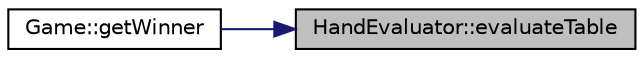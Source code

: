 digraph "HandEvaluator::evaluateTable"
{
 // INTERACTIVE_SVG=YES
 // LATEX_PDF_SIZE
  edge [fontname="Helvetica",fontsize="10",labelfontname="Helvetica",labelfontsize="10"];
  node [fontname="Helvetica",fontsize="10",shape=record];
  rankdir="RL";
  Node1 [label="HandEvaluator::evaluateTable",height=0.2,width=0.4,color="black", fillcolor="grey75", style="filled", fontcolor="black",tooltip="Evaluates multiple hands against community cards."];
  Node1 -> Node2 [dir="back",color="midnightblue",fontsize="10",style="solid",fontname="Helvetica"];
  Node2 [label="Game::getWinner",height=0.2,width=0.4,color="black", fillcolor="white", style="filled",URL="$class_game.html#aab46e042704ec19c1f0a52280ef06bef",tooltip="Determines the winner(s) of the current hand."];
}
